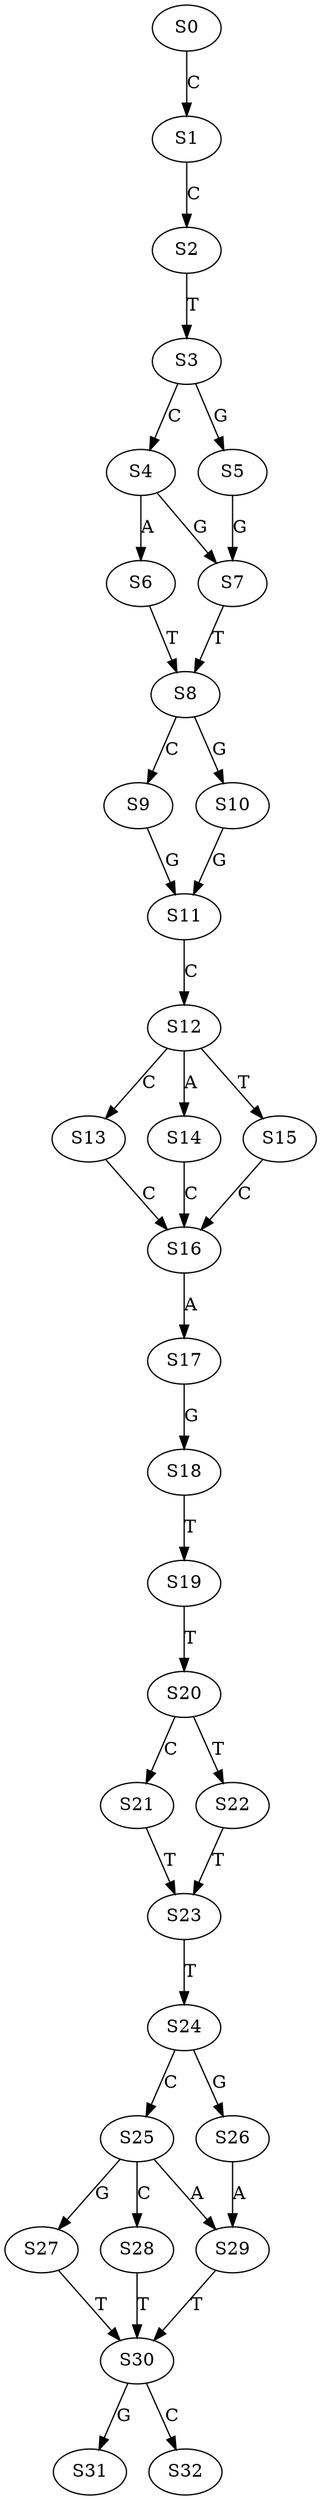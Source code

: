 strict digraph  {
	S0 -> S1 [ label = C ];
	S1 -> S2 [ label = C ];
	S2 -> S3 [ label = T ];
	S3 -> S4 [ label = C ];
	S3 -> S5 [ label = G ];
	S4 -> S6 [ label = A ];
	S4 -> S7 [ label = G ];
	S5 -> S7 [ label = G ];
	S6 -> S8 [ label = T ];
	S7 -> S8 [ label = T ];
	S8 -> S9 [ label = C ];
	S8 -> S10 [ label = G ];
	S9 -> S11 [ label = G ];
	S10 -> S11 [ label = G ];
	S11 -> S12 [ label = C ];
	S12 -> S13 [ label = C ];
	S12 -> S14 [ label = A ];
	S12 -> S15 [ label = T ];
	S13 -> S16 [ label = C ];
	S14 -> S16 [ label = C ];
	S15 -> S16 [ label = C ];
	S16 -> S17 [ label = A ];
	S17 -> S18 [ label = G ];
	S18 -> S19 [ label = T ];
	S19 -> S20 [ label = T ];
	S20 -> S21 [ label = C ];
	S20 -> S22 [ label = T ];
	S21 -> S23 [ label = T ];
	S22 -> S23 [ label = T ];
	S23 -> S24 [ label = T ];
	S24 -> S25 [ label = C ];
	S24 -> S26 [ label = G ];
	S25 -> S27 [ label = G ];
	S25 -> S28 [ label = C ];
	S25 -> S29 [ label = A ];
	S26 -> S29 [ label = A ];
	S27 -> S30 [ label = T ];
	S28 -> S30 [ label = T ];
	S29 -> S30 [ label = T ];
	S30 -> S31 [ label = G ];
	S30 -> S32 [ label = C ];
}
